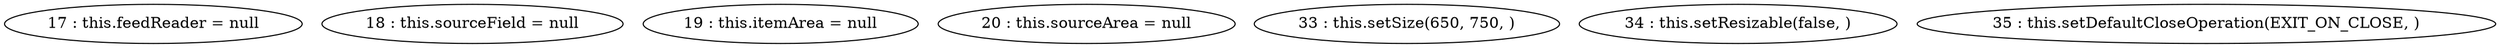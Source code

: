 digraph G {
"17 : this.feedReader = null"
"18 : this.sourceField = null"
"19 : this.itemArea = null"
"20 : this.sourceArea = null"
"33 : this.setSize(650, 750, )"
"34 : this.setResizable(false, )"
"35 : this.setDefaultCloseOperation(EXIT_ON_CLOSE, )"
}